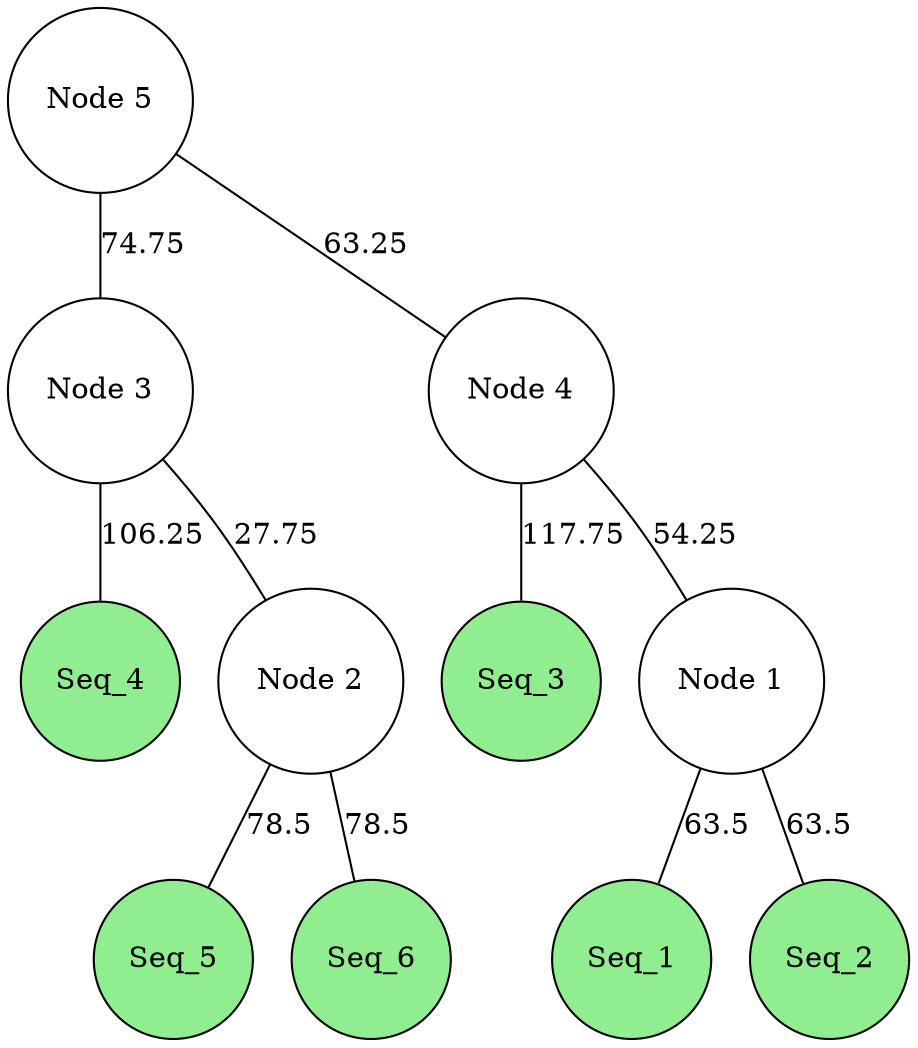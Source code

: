 graph phylo_tree {
    node [shape=circle];
    "Seq_1" [style=filled, fillcolor=lightgreen];
    "Seq_2" [style=filled, fillcolor=lightgreen];
    "Seq_3" [style=filled, fillcolor=lightgreen];
    "Seq_4" [style=filled, fillcolor=lightgreen];
    "Seq_5" [style=filled, fillcolor=lightgreen];
    "Seq_6" [style=filled, fillcolor=lightgreen];
    "Node 1" -- "Seq_1" [label=63.5, weight=63.5];
    "Node 1" -- "Seq_2" [label=63.5, weight=63.5];
    "Node 2" -- "Seq_5" [label=78.5, weight=78.5];
    "Node 2" -- "Seq_6" [label=78.5, weight=78.5];
    "Node 3" -- "Seq_4" [label=106.25, weight=106.25];
    "Node 3" -- "Node 2" [label=27.75, weight=27.75];
    "Node 4" -- "Seq_3" [label=117.75, weight=117.75];
    "Node 4" -- "Node 1" [label=54.25, weight=54.25];
    "Node 5" -- "Node 3" [label=74.75, weight=74.75];
    "Node 5" -- "Node 4" [label=63.25, weight=63.25];
}